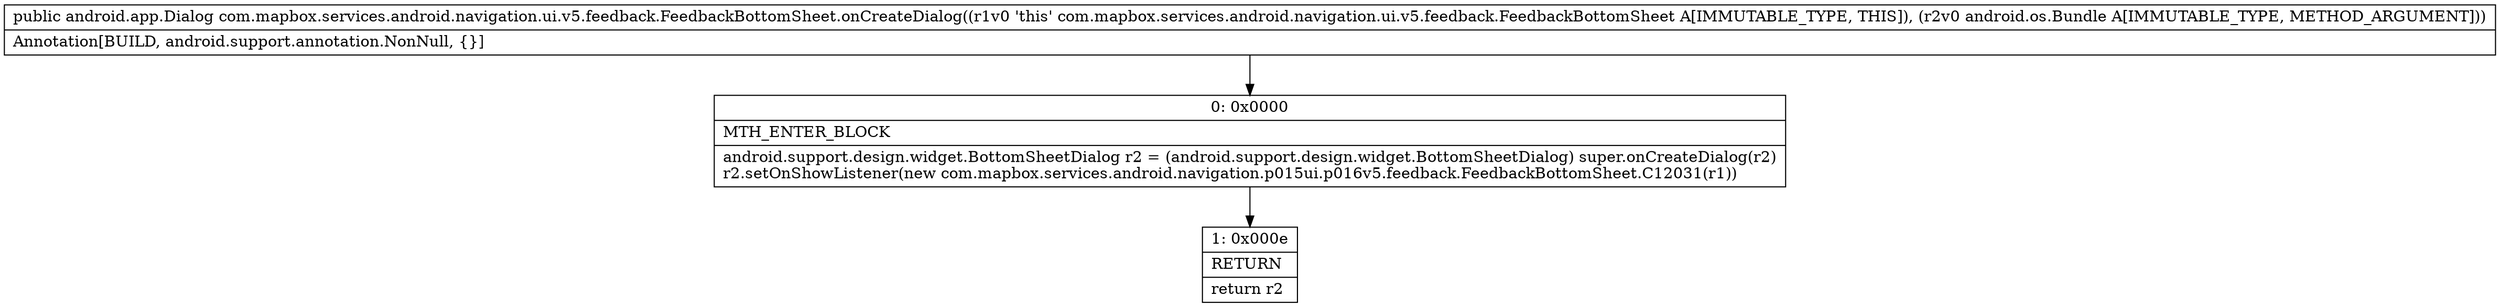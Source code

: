 digraph "CFG forcom.mapbox.services.android.navigation.ui.v5.feedback.FeedbackBottomSheet.onCreateDialog(Landroid\/os\/Bundle;)Landroid\/app\/Dialog;" {
Node_0 [shape=record,label="{0\:\ 0x0000|MTH_ENTER_BLOCK\l|android.support.design.widget.BottomSheetDialog r2 = (android.support.design.widget.BottomSheetDialog) super.onCreateDialog(r2)\lr2.setOnShowListener(new com.mapbox.services.android.navigation.p015ui.p016v5.feedback.FeedbackBottomSheet.C12031(r1))\l}"];
Node_1 [shape=record,label="{1\:\ 0x000e|RETURN\l|return r2\l}"];
MethodNode[shape=record,label="{public android.app.Dialog com.mapbox.services.android.navigation.ui.v5.feedback.FeedbackBottomSheet.onCreateDialog((r1v0 'this' com.mapbox.services.android.navigation.ui.v5.feedback.FeedbackBottomSheet A[IMMUTABLE_TYPE, THIS]), (r2v0 android.os.Bundle A[IMMUTABLE_TYPE, METHOD_ARGUMENT]))  | Annotation[BUILD, android.support.annotation.NonNull, \{\}]\l}"];
MethodNode -> Node_0;
Node_0 -> Node_1;
}

